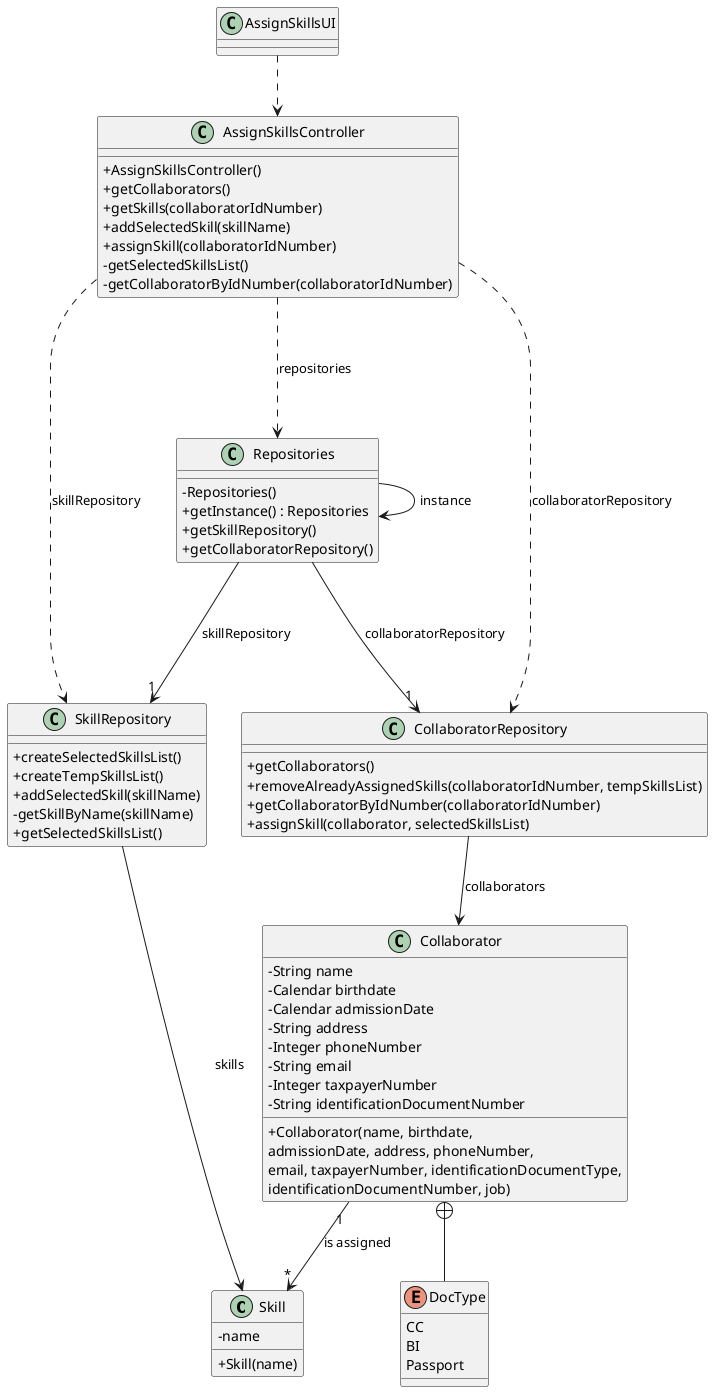 @startuml
'skinparam monochrome true
skinparam packageStyle rectangle
skinparam shadowing false
skinparam linetype polyline
skinparam linetype orto

skinparam classAttributeIconSize 0

'left to right direction

class Skill
{
    - name
    + Skill(name)
}

class Collaborator {
    - String name
    - Calendar birthdate
    - Calendar admissionDate
    - String address
    - Integer phoneNumber
    - String email
    - Integer taxpayerNumber
    - String identificationDocumentNumber
    + Collaborator(name, birthdate,\nadmissionDate, address, phoneNumber,\nemail, taxpayerNumber, identificationDocumentType,\nidentificationDocumentNumber, job)
}

enum DocType
{
    CC
    BI
    Passport
}

class AssignSkillsController {
    + AssignSkillsController()
    + getCollaborators()
    + getSkills(collaboratorIdNumber)
    + addSelectedSkill(skillName)
    + assignSkill(collaboratorIdNumber)
    - getSelectedSkillsList()
    - getCollaboratorByIdNumber(collaboratorIdNumber)
}

class AssignSkillsUI {
}

class Repositories {
    - Repositories()
    + getInstance() : Repositories
    + getSkillRepository()
    + getCollaboratorRepository()
}

class SkillRepository {
    + createSelectedSkillsList()
    + createTempSkillsList()
    + addSelectedSkill(skillName)
    - getSkillByName(skillName)
    + getSelectedSkillsList()
}

class CollaboratorRepository {
    + getCollaborators()
    + removeAlreadyAssignedSkills(collaboratorIdNumber, tempSkillsList)
    + getCollaboratorByIdNumber(collaboratorIdNumber)
    + assignSkill(collaborator, selectedSkillsList)
}

Collaborator +-- DocType

Collaborator "1" --> "*" Skill: is assigned
AssignSkillsUI ..> AssignSkillsController

AssignSkillsController ...> Repositories: repositories
AssignSkillsController ..> SkillRepository: skillRepository
AssignSkillsController ..> CollaboratorRepository: collaboratorRepository

Repositories -> Repositories : instance
Repositories ---> "1" SkillRepository: skillRepository
Repositories ---> "1" CollaboratorRepository: collaboratorRepository

SkillRepository --> Skill: skills
CollaboratorRepository --> Collaborator: collaborators


@enduml
